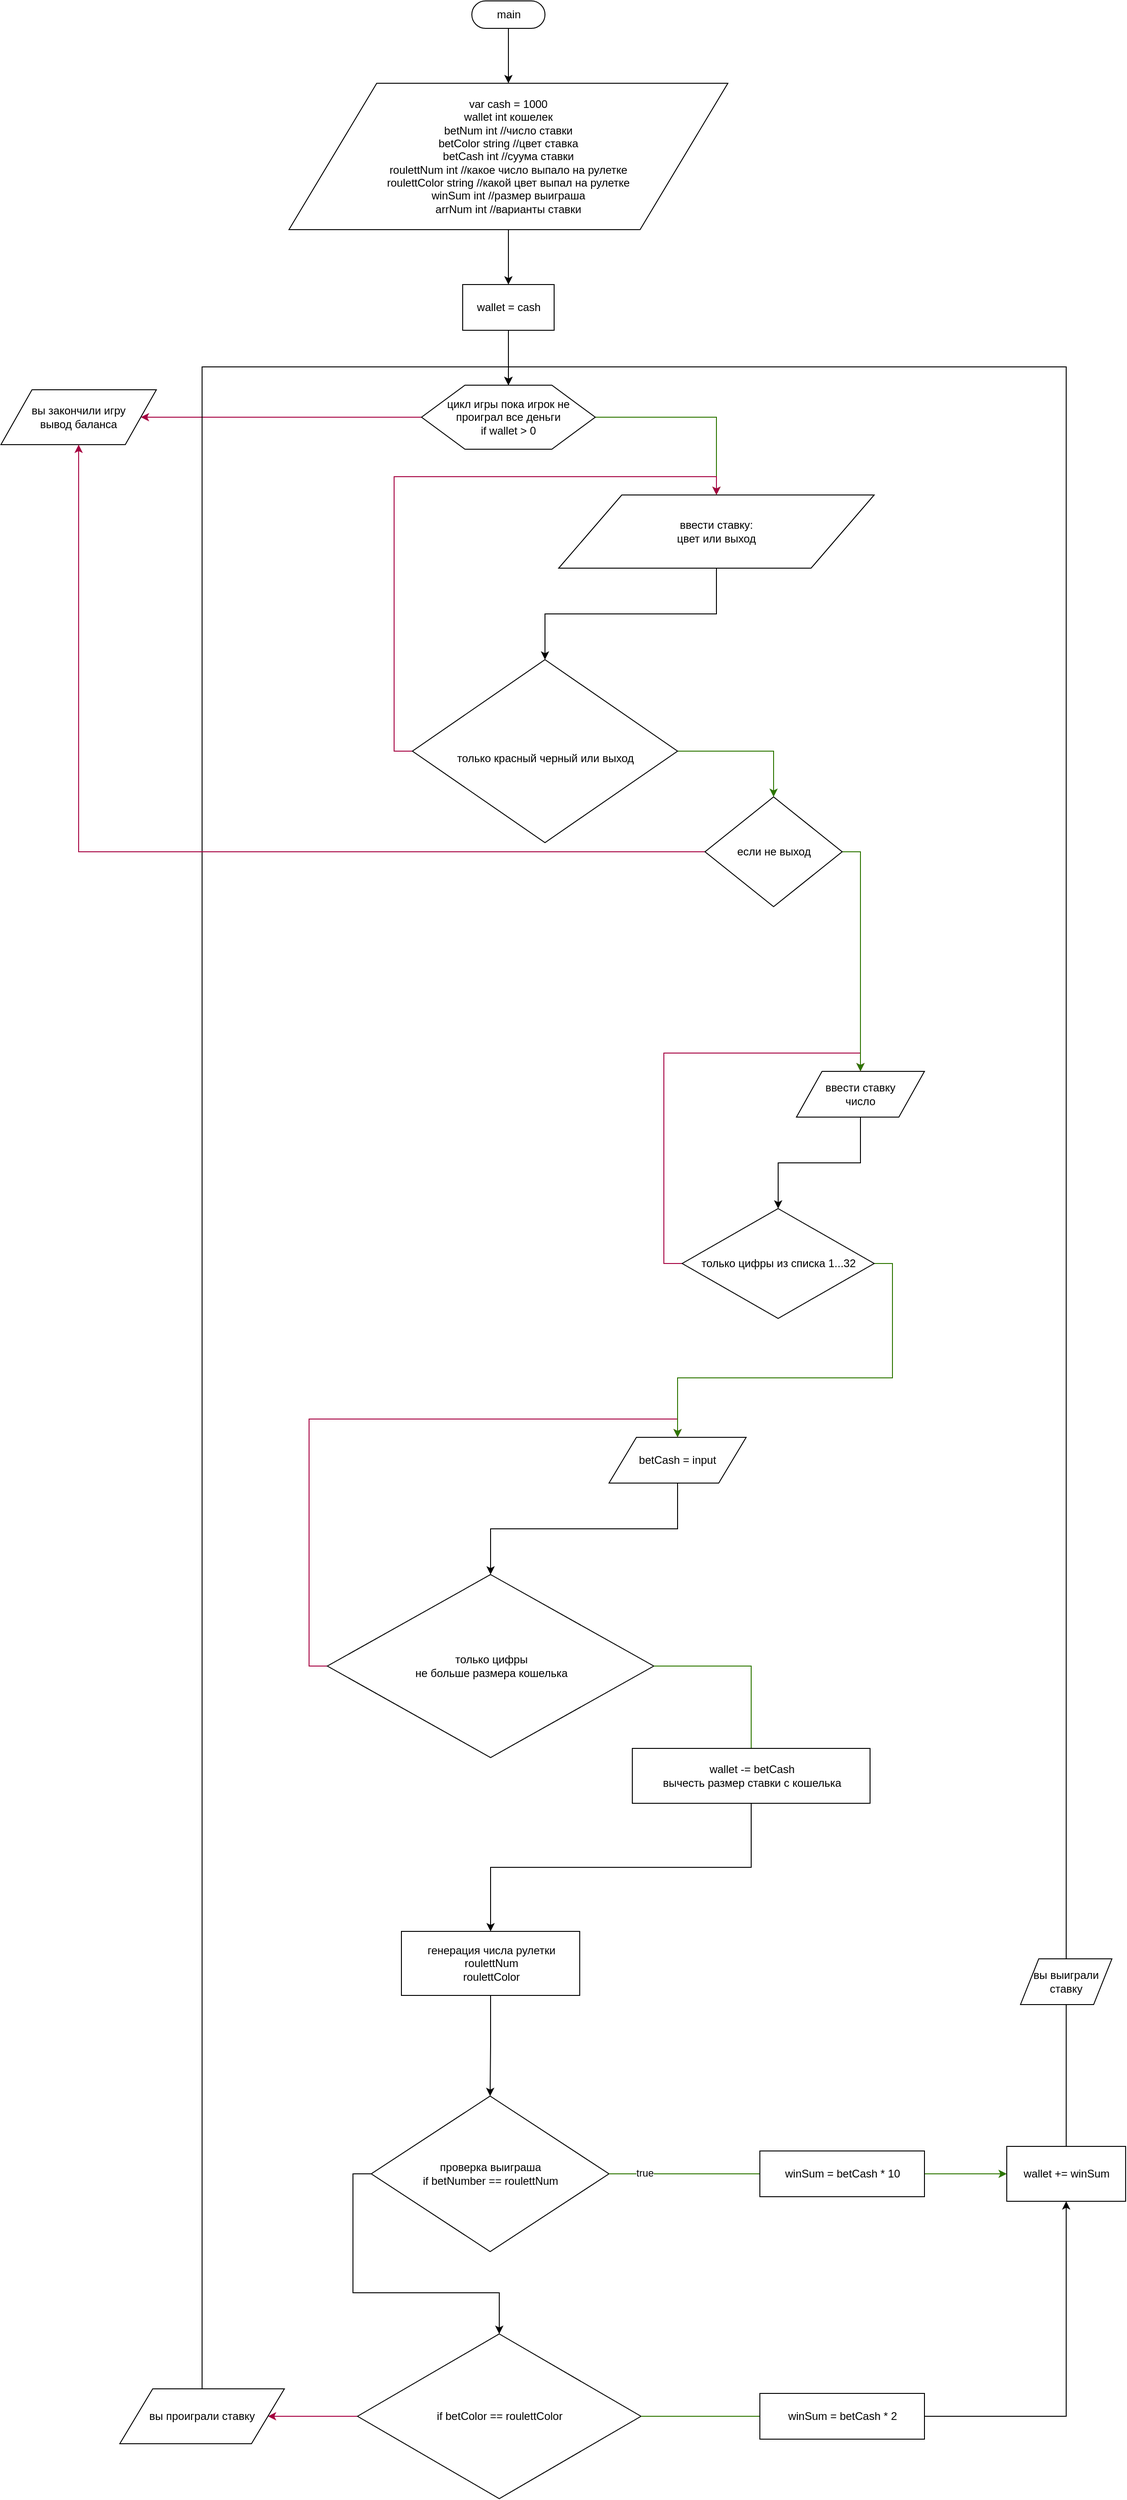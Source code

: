 <mxfile version="20.8.10" type="device"><diagram name="Page-1" id="0h6jYH82wVKWRzQjVowO"><mxGraphModel dx="3536" dy="3137" grid="1" gridSize="10" guides="1" tooltips="1" connect="1" arrows="1" fold="1" page="1" pageScale="1" pageWidth="850" pageHeight="1100" math="0" shadow="0"><root><mxCell id="0"/><mxCell id="1" parent="0"/><mxCell id="We3P-Pcr-vJu8Dk36fT9-95" style="edgeStyle=orthogonalEdgeStyle;rounded=0;orthogonalLoop=1;jettySize=auto;html=1;exitX=0.5;exitY=0.5;exitDx=0;exitDy=15;exitPerimeter=0;entryX=0.5;entryY=0;entryDx=0;entryDy=0;fontFamily=Helvetica;fontSize=12;fontColor=none;" edge="1" parent="1" source="We3P-Pcr-vJu8Dk36fT9-18" target="We3P-Pcr-vJu8Dk36fT9-32"><mxGeometry relative="1" as="geometry"/></mxCell><mxCell id="We3P-Pcr-vJu8Dk36fT9-18" value="main" style="html=1;dashed=0;whitespace=wrap;shape=mxgraph.dfd.start" vertex="1" parent="1"><mxGeometry x="365" y="-700" width="80" height="30" as="geometry"/></mxCell><mxCell id="We3P-Pcr-vJu8Dk36fT9-94" style="edgeStyle=orthogonalEdgeStyle;rounded=0;orthogonalLoop=1;jettySize=auto;html=1;exitX=0.5;exitY=1;exitDx=0;exitDy=0;entryX=0.5;entryY=0;entryDx=0;entryDy=0;fontFamily=Helvetica;fontSize=12;fontColor=none;" edge="1" parent="1" source="We3P-Pcr-vJu8Dk36fT9-32" target="We3P-Pcr-vJu8Dk36fT9-35"><mxGeometry relative="1" as="geometry"/></mxCell><mxCell id="We3P-Pcr-vJu8Dk36fT9-32" value="var cash = 1000&lt;br&gt;wallet int кошелек&lt;br&gt;betNum int //число ставки&lt;br&gt;betColor string //цвет ставка&lt;br&gt;betCash int //суума ставки&lt;br&gt;roulettNum int //какое число выпало на рулетке&lt;br&gt;roulettColor string //какой цвет выпал на рулетке&lt;br&gt;winSum int //размер выиграша&lt;br&gt;arrNum int //варианты ставки" style="shape=parallelogram;perimeter=parallelogramPerimeter;whiteSpace=wrap;html=1;dashed=0;" vertex="1" parent="1"><mxGeometry x="165" y="-610" width="480" height="160" as="geometry"/></mxCell><mxCell id="We3P-Pcr-vJu8Dk36fT9-97" style="edgeStyle=orthogonalEdgeStyle;rounded=0;orthogonalLoop=1;jettySize=auto;html=1;exitX=0.5;exitY=1;exitDx=0;exitDy=0;entryX=0.5;entryY=0;entryDx=0;entryDy=0;fontFamily=Helvetica;fontSize=12;fontColor=none;" edge="1" parent="1" source="We3P-Pcr-vJu8Dk36fT9-34" target="We3P-Pcr-vJu8Dk36fT9-54"><mxGeometry relative="1" as="geometry"><mxPoint x="475" y="10" as="targetPoint"/></mxGeometry></mxCell><mxCell id="We3P-Pcr-vJu8Dk36fT9-34" value="ввести ставку:&lt;br&gt;цвет или выход" style="shape=parallelogram;perimeter=parallelogramPerimeter;whiteSpace=wrap;html=1;dashed=0;" vertex="1" parent="1"><mxGeometry x="460" y="-160" width="345" height="80" as="geometry"/></mxCell><mxCell id="We3P-Pcr-vJu8Dk36fT9-62" style="edgeStyle=orthogonalEdgeStyle;rounded=0;orthogonalLoop=1;jettySize=auto;html=1;exitX=0.5;exitY=1;exitDx=0;exitDy=0;entryX=0.5;entryY=0;entryDx=0;entryDy=0;" edge="1" parent="1" source="We3P-Pcr-vJu8Dk36fT9-35" target="We3P-Pcr-vJu8Dk36fT9-43"><mxGeometry relative="1" as="geometry"/></mxCell><mxCell id="We3P-Pcr-vJu8Dk36fT9-35" value="wallet = cash" style="html=1;dashed=0;whitespace=wrap;" vertex="1" parent="1"><mxGeometry x="355" y="-390" width="100" height="50" as="geometry"/></mxCell><mxCell id="We3P-Pcr-vJu8Dk36fT9-75" style="edgeStyle=orthogonalEdgeStyle;rounded=0;orthogonalLoop=1;jettySize=auto;html=1;exitX=0.5;exitY=1;exitDx=0;exitDy=0;entryX=0.5;entryY=0;entryDx=0;entryDy=0;" edge="1" parent="1" source="We3P-Pcr-vJu8Dk36fT9-37" target="We3P-Pcr-vJu8Dk36fT9-73"><mxGeometry relative="1" as="geometry"/></mxCell><mxCell id="We3P-Pcr-vJu8Dk36fT9-37" value="betCash = input" style="shape=parallelogram;perimeter=parallelogramPerimeter;whiteSpace=wrap;html=1;dashed=0;" vertex="1" parent="1"><mxGeometry x="515" y="870" width="150" height="50" as="geometry"/></mxCell><mxCell id="We3P-Pcr-vJu8Dk36fT9-77" style="edgeStyle=orthogonalEdgeStyle;rounded=0;orthogonalLoop=1;jettySize=auto;html=1;exitX=0.5;exitY=1;exitDx=0;exitDy=0;entryX=0.5;entryY=0;entryDx=0;entryDy=0;" edge="1" parent="1" source="We3P-Pcr-vJu8Dk36fT9-38" target="We3P-Pcr-vJu8Dk36fT9-39"><mxGeometry relative="1" as="geometry"/></mxCell><mxCell id="We3P-Pcr-vJu8Dk36fT9-38" value="генерация числа рулетки&lt;br&gt;roulettNum&lt;br&gt;roulettColor" style="html=1;dashed=0;whitespace=wrap;" vertex="1" parent="1"><mxGeometry x="288" y="1410" width="195" height="70" as="geometry"/></mxCell><mxCell id="We3P-Pcr-vJu8Dk36fT9-41" style="edgeStyle=orthogonalEdgeStyle;rounded=0;orthogonalLoop=1;jettySize=auto;html=1;exitX=1;exitY=0.5;exitDx=0;exitDy=0;entryX=0;entryY=0.5;entryDx=0;entryDy=0;fillColor=#60a917;strokeColor=#2D7600;startArrow=none;" edge="1" parent="1" source="We3P-Pcr-vJu8Dk36fT9-80" target="We3P-Pcr-vJu8Dk36fT9-40"><mxGeometry relative="1" as="geometry"/></mxCell><mxCell id="We3P-Pcr-vJu8Dk36fT9-84" style="edgeStyle=orthogonalEdgeStyle;rounded=0;orthogonalLoop=1;jettySize=auto;html=1;exitX=0;exitY=0.5;exitDx=0;exitDy=0;entryX=0.5;entryY=0;entryDx=0;entryDy=0;" edge="1" parent="1" source="We3P-Pcr-vJu8Dk36fT9-39" target="We3P-Pcr-vJu8Dk36fT9-83"><mxGeometry relative="1" as="geometry"><mxPoint x="385.5" y="1850" as="targetPoint"/></mxGeometry></mxCell><mxCell id="We3P-Pcr-vJu8Dk36fT9-39" value="проверка выиграша&lt;br&gt;if betNumber == roulettNum" style="shape=rhombus;html=1;dashed=0;whitespace=wrap;perimeter=rhombusPerimeter;" vertex="1" parent="1"><mxGeometry x="255" y="1590" width="260" height="170" as="geometry"/></mxCell><mxCell id="We3P-Pcr-vJu8Dk36fT9-44" style="edgeStyle=orthogonalEdgeStyle;rounded=0;orthogonalLoop=1;jettySize=auto;html=1;exitX=0.5;exitY=0;exitDx=0;exitDy=0;entryX=0.5;entryY=0;entryDx=0;entryDy=0;startArrow=none;" edge="1" parent="1" source="We3P-Pcr-vJu8Dk36fT9-111" target="We3P-Pcr-vJu8Dk36fT9-43"><mxGeometry relative="1" as="geometry"/></mxCell><mxCell id="We3P-Pcr-vJu8Dk36fT9-40" value="wallet += winSum" style="html=1;dashed=0;whitespace=wrap;" vertex="1" parent="1"><mxGeometry x="950" y="1645" width="130" height="60" as="geometry"/></mxCell><mxCell id="We3P-Pcr-vJu8Dk36fT9-64" style="edgeStyle=orthogonalEdgeStyle;rounded=0;orthogonalLoop=1;jettySize=auto;html=1;exitX=1;exitY=0.5;exitDx=0;exitDy=0;entryX=0.5;entryY=0;entryDx=0;entryDy=0;fillColor=#60a917;strokeColor=#2D7600;" edge="1" parent="1" source="We3P-Pcr-vJu8Dk36fT9-43" target="We3P-Pcr-vJu8Dk36fT9-34"><mxGeometry relative="1" as="geometry"/></mxCell><mxCell id="We3P-Pcr-vJu8Dk36fT9-89" style="edgeStyle=orthogonalEdgeStyle;rounded=0;orthogonalLoop=1;jettySize=auto;html=1;exitX=0;exitY=0.5;exitDx=0;exitDy=0;entryX=1;entryY=0.5;entryDx=0;entryDy=0;fontFamily=Helvetica;fontSize=12;fontColor=none;fillColor=#d80073;strokeColor=#A50040;" edge="1" parent="1" source="We3P-Pcr-vJu8Dk36fT9-43" target="We3P-Pcr-vJu8Dk36fT9-88"><mxGeometry relative="1" as="geometry"/></mxCell><mxCell id="We3P-Pcr-vJu8Dk36fT9-43" value="цикл игры пока игрок не проиграл все деньги&lt;br&gt;if wallet &amp;gt; 0" style="shape=hexagon;perimeter=hexagonPerimeter2;whiteSpace=wrap;html=1;size=0.25" vertex="1" parent="1"><mxGeometry x="310" y="-280" width="190" height="70" as="geometry"/></mxCell><mxCell id="We3P-Pcr-vJu8Dk36fT9-72" style="edgeStyle=orthogonalEdgeStyle;rounded=0;orthogonalLoop=1;jettySize=auto;html=1;exitX=0;exitY=0.5;exitDx=0;exitDy=0;entryX=0.5;entryY=0;entryDx=0;entryDy=0;fillColor=#d80073;strokeColor=#A50040;" edge="1" parent="1" source="We3P-Pcr-vJu8Dk36fT9-54" target="We3P-Pcr-vJu8Dk36fT9-34"><mxGeometry relative="1" as="geometry"/></mxCell><mxCell id="We3P-Pcr-vJu8Dk36fT9-90" style="edgeStyle=orthogonalEdgeStyle;rounded=0;orthogonalLoop=1;jettySize=auto;html=1;exitX=1;exitY=0.5;exitDx=0;exitDy=0;entryX=0.5;entryY=0;entryDx=0;entryDy=0;fontFamily=Helvetica;fontSize=12;fontColor=none;fillColor=#60a917;strokeColor=#2D7600;" edge="1" parent="1" source="We3P-Pcr-vJu8Dk36fT9-54" target="We3P-Pcr-vJu8Dk36fT9-108"><mxGeometry relative="1" as="geometry"/></mxCell><mxCell id="We3P-Pcr-vJu8Dk36fT9-54" value="&lt;br&gt;только красный черный или выход" style="shape=rhombus;html=1;dashed=0;whitespace=wrap;perimeter=rhombusPerimeter;fillStyle=auto;" vertex="1" parent="1"><mxGeometry x="300" y="20" width="290" height="200" as="geometry"/></mxCell><mxCell id="We3P-Pcr-vJu8Dk36fT9-74" style="edgeStyle=orthogonalEdgeStyle;rounded=0;orthogonalLoop=1;jettySize=auto;html=1;exitX=0;exitY=0.5;exitDx=0;exitDy=0;entryX=0.5;entryY=0;entryDx=0;entryDy=0;fillColor=#d80073;strokeColor=#A50040;" edge="1" parent="1" source="We3P-Pcr-vJu8Dk36fT9-73" target="We3P-Pcr-vJu8Dk36fT9-37"><mxGeometry relative="1" as="geometry"/></mxCell><mxCell id="We3P-Pcr-vJu8Dk36fT9-76" style="edgeStyle=orthogonalEdgeStyle;rounded=0;orthogonalLoop=1;jettySize=auto;html=1;exitX=0.5;exitY=1;exitDx=0;exitDy=0;entryX=0.5;entryY=0;entryDx=0;entryDy=0;startArrow=none;" edge="1" parent="1" source="We3P-Pcr-vJu8Dk36fT9-78" target="We3P-Pcr-vJu8Dk36fT9-38"><mxGeometry relative="1" as="geometry"/></mxCell><mxCell id="We3P-Pcr-vJu8Dk36fT9-73" value="только цифры&lt;br&gt;не больше размера кошелька" style="shape=rhombus;html=1;dashed=0;whitespace=wrap;perimeter=rhombusPerimeter;fillStyle=auto;" vertex="1" parent="1"><mxGeometry x="207" y="1020" width="357" height="200" as="geometry"/></mxCell><mxCell id="We3P-Pcr-vJu8Dk36fT9-79" value="" style="edgeStyle=orthogonalEdgeStyle;rounded=0;orthogonalLoop=1;jettySize=auto;html=1;exitX=1;exitY=0.5;exitDx=0;exitDy=0;entryX=0.5;entryY=0;entryDx=0;entryDy=0;endArrow=none;fillColor=#60a917;strokeColor=#2D7600;" edge="1" parent="1" source="We3P-Pcr-vJu8Dk36fT9-73" target="We3P-Pcr-vJu8Dk36fT9-78"><mxGeometry relative="1" as="geometry"><mxPoint x="695" y="1340" as="sourcePoint"/><mxPoint x="516.5" y="1700" as="targetPoint"/></mxGeometry></mxCell><mxCell id="We3P-Pcr-vJu8Dk36fT9-78" value="wallet -= betCash&lt;br&gt;вычесть размер ставки с кошелька" style="html=1;dashed=0;whitespace=wrap;fillStyle=auto;" vertex="1" parent="1"><mxGeometry x="540.5" y="1210" width="260" height="60" as="geometry"/></mxCell><mxCell id="We3P-Pcr-vJu8Dk36fT9-81" value="" style="edgeStyle=orthogonalEdgeStyle;rounded=0;orthogonalLoop=1;jettySize=auto;html=1;exitX=1;exitY=0.5;exitDx=0;exitDy=0;entryX=0;entryY=0.5;entryDx=0;entryDy=0;fillColor=#60a917;strokeColor=#2D7600;endArrow=none;" edge="1" parent="1" source="We3P-Pcr-vJu8Dk36fT9-39" target="We3P-Pcr-vJu8Dk36fT9-80"><mxGeometry relative="1" as="geometry"><mxPoint x="652.5" y="1915" as="sourcePoint"/><mxPoint x="1290" y="1915" as="targetPoint"/></mxGeometry></mxCell><mxCell id="We3P-Pcr-vJu8Dk36fT9-82" value="true" style="edgeLabel;html=1;align=center;verticalAlign=middle;resizable=0;points=[];" vertex="1" connectable="0" parent="We3P-Pcr-vJu8Dk36fT9-81"><mxGeometry x="-0.535" y="1" relative="1" as="geometry"><mxPoint as="offset"/></mxGeometry></mxCell><mxCell id="We3P-Pcr-vJu8Dk36fT9-80" value="winSum = betCash * 10" style="html=1;dashed=0;whitespace=wrap;fillStyle=auto;" vertex="1" parent="1"><mxGeometry x="680" y="1650" width="180" height="50" as="geometry"/></mxCell><mxCell id="We3P-Pcr-vJu8Dk36fT9-85" style="edgeStyle=orthogonalEdgeStyle;rounded=0;orthogonalLoop=1;jettySize=auto;html=1;exitX=1;exitY=0.5;exitDx=0;exitDy=0;entryX=0.5;entryY=1;entryDx=0;entryDy=0;startArrow=none;" edge="1" parent="1" source="We3P-Pcr-vJu8Dk36fT9-86" target="We3P-Pcr-vJu8Dk36fT9-40"><mxGeometry relative="1" as="geometry"/></mxCell><mxCell id="We3P-Pcr-vJu8Dk36fT9-92" style="edgeStyle=orthogonalEdgeStyle;rounded=0;orthogonalLoop=1;jettySize=auto;html=1;exitX=0;exitY=0.5;exitDx=0;exitDy=0;entryX=1;entryY=0.5;entryDx=0;entryDy=0;fontFamily=Helvetica;fontSize=12;fontColor=none;fillColor=#d80073;strokeColor=#A50040;" edge="1" parent="1" source="We3P-Pcr-vJu8Dk36fT9-83" target="We3P-Pcr-vJu8Dk36fT9-91"><mxGeometry relative="1" as="geometry"><mxPoint x="230.5" y="1940" as="sourcePoint"/></mxGeometry></mxCell><mxCell id="We3P-Pcr-vJu8Dk36fT9-83" value="if betColor == roulettColor" style="shape=rhombus;html=1;dashed=0;whitespace=wrap;perimeter=rhombusPerimeter;fillStyle=auto;" vertex="1" parent="1"><mxGeometry x="240" y="1850" width="310" height="180" as="geometry"/></mxCell><mxCell id="We3P-Pcr-vJu8Dk36fT9-87" value="" style="edgeStyle=orthogonalEdgeStyle;rounded=0;orthogonalLoop=1;jettySize=auto;html=1;exitX=1;exitY=0.5;exitDx=0;exitDy=0;entryX=0;entryY=0.5;entryDx=0;entryDy=0;endArrow=none;fillColor=#60a917;strokeColor=#2D7600;" edge="1" parent="1" source="We3P-Pcr-vJu8Dk36fT9-83" target="We3P-Pcr-vJu8Dk36fT9-86"><mxGeometry relative="1" as="geometry"><mxPoint x="540.5" y="1940" as="sourcePoint"/><mxPoint x="1355" y="1855" as="targetPoint"/></mxGeometry></mxCell><mxCell id="We3P-Pcr-vJu8Dk36fT9-86" value="winSum = betCash * 2" style="html=1;dashed=0;whitespace=wrap;fillStyle=auto;" vertex="1" parent="1"><mxGeometry x="680" y="1915" width="180" height="50" as="geometry"/></mxCell><mxCell id="We3P-Pcr-vJu8Dk36fT9-88" value="вы закончили игру&lt;br&gt;вывод баланса" style="shape=parallelogram;perimeter=parallelogramPerimeter;whiteSpace=wrap;html=1;dashed=0;fillStyle=auto;strokeColor=default;fontFamily=Helvetica;fontSize=12;fontColor=none;fillColor=default;" vertex="1" parent="1"><mxGeometry x="-150" y="-275" width="170" height="60" as="geometry"/></mxCell><mxCell id="We3P-Pcr-vJu8Dk36fT9-93" style="edgeStyle=orthogonalEdgeStyle;rounded=0;orthogonalLoop=1;jettySize=auto;html=1;exitX=0.5;exitY=0;exitDx=0;exitDy=0;entryX=0.5;entryY=0;entryDx=0;entryDy=0;fontFamily=Helvetica;fontSize=12;fontColor=none;" edge="1" parent="1" source="We3P-Pcr-vJu8Dk36fT9-91" target="We3P-Pcr-vJu8Dk36fT9-43"><mxGeometry relative="1" as="geometry"/></mxCell><mxCell id="We3P-Pcr-vJu8Dk36fT9-91" value="вы проиграли ставку" style="shape=parallelogram;perimeter=parallelogramPerimeter;whiteSpace=wrap;html=1;dashed=0;fillStyle=auto;strokeColor=default;fontFamily=Helvetica;fontSize=12;fontColor=none;fillColor=default;" vertex="1" parent="1"><mxGeometry x="-20" y="1910" width="180" height="60" as="geometry"/></mxCell><mxCell id="We3P-Pcr-vJu8Dk36fT9-100" style="edgeStyle=orthogonalEdgeStyle;rounded=0;orthogonalLoop=1;jettySize=auto;html=1;exitX=0;exitY=0.5;exitDx=0;exitDy=0;entryX=0.5;entryY=1;entryDx=0;entryDy=0;fontFamily=Helvetica;fontSize=12;fontColor=none;fillColor=#d80073;strokeColor=#A50040;" edge="1" parent="1" source="We3P-Pcr-vJu8Dk36fT9-108" target="We3P-Pcr-vJu8Dk36fT9-88"><mxGeometry relative="1" as="geometry"><mxPoint x="365" y="90" as="sourcePoint"/></mxGeometry></mxCell><mxCell id="We3P-Pcr-vJu8Dk36fT9-105" style="edgeStyle=orthogonalEdgeStyle;rounded=0;orthogonalLoop=1;jettySize=auto;html=1;exitX=0.5;exitY=1;exitDx=0;exitDy=0;entryX=0.5;entryY=0;entryDx=0;entryDy=0;fontFamily=Helvetica;fontSize=12;fontColor=none;" edge="1" parent="1" source="We3P-Pcr-vJu8Dk36fT9-101" target="We3P-Pcr-vJu8Dk36fT9-104"><mxGeometry relative="1" as="geometry"/></mxCell><mxCell id="We3P-Pcr-vJu8Dk36fT9-101" value="ввести ставку&lt;br&gt;число" style="shape=parallelogram;perimeter=parallelogramPerimeter;whiteSpace=wrap;html=1;dashed=0;fillStyle=auto;strokeColor=default;fontFamily=Helvetica;fontSize=12;fontColor=none;fillColor=default;" vertex="1" parent="1"><mxGeometry x="720" y="470" width="140" height="50" as="geometry"/></mxCell><mxCell id="We3P-Pcr-vJu8Dk36fT9-106" style="edgeStyle=orthogonalEdgeStyle;rounded=0;orthogonalLoop=1;jettySize=auto;html=1;exitX=1;exitY=0.5;exitDx=0;exitDy=0;entryX=0.5;entryY=0;entryDx=0;entryDy=0;fontFamily=Helvetica;fontSize=12;fontColor=none;fillColor=#60a917;strokeColor=#2D7600;" edge="1" parent="1" source="We3P-Pcr-vJu8Dk36fT9-104" target="We3P-Pcr-vJu8Dk36fT9-37"><mxGeometry relative="1" as="geometry"/></mxCell><mxCell id="We3P-Pcr-vJu8Dk36fT9-107" style="edgeStyle=orthogonalEdgeStyle;rounded=0;orthogonalLoop=1;jettySize=auto;html=1;exitX=0;exitY=0.5;exitDx=0;exitDy=0;entryX=0.5;entryY=0;entryDx=0;entryDy=0;fontFamily=Helvetica;fontSize=12;fontColor=none;fillColor=#d80073;strokeColor=#A50040;" edge="1" parent="1" source="We3P-Pcr-vJu8Dk36fT9-104" target="We3P-Pcr-vJu8Dk36fT9-101"><mxGeometry relative="1" as="geometry"/></mxCell><mxCell id="We3P-Pcr-vJu8Dk36fT9-104" value="только цифры из списка 1...32" style="shape=rhombus;html=1;dashed=0;whitespace=wrap;perimeter=rhombusPerimeter;fillStyle=auto;strokeColor=default;fontFamily=Helvetica;fontSize=12;fontColor=none;fillColor=default;" vertex="1" parent="1"><mxGeometry x="595" y="620" width="210" height="120" as="geometry"/></mxCell><mxCell id="We3P-Pcr-vJu8Dk36fT9-109" style="edgeStyle=orthogonalEdgeStyle;rounded=0;orthogonalLoop=1;jettySize=auto;html=1;exitX=1;exitY=0.5;exitDx=0;exitDy=0;entryX=0.5;entryY=0;entryDx=0;entryDy=0;fontFamily=Helvetica;fontSize=12;fontColor=none;fillColor=#60a917;strokeColor=#2D7600;" edge="1" parent="1" source="We3P-Pcr-vJu8Dk36fT9-108" target="We3P-Pcr-vJu8Dk36fT9-101"><mxGeometry relative="1" as="geometry"/></mxCell><mxCell id="We3P-Pcr-vJu8Dk36fT9-108" value="если не выход" style="shape=rhombus;html=1;dashed=0;whitespace=wrap;perimeter=rhombusPerimeter;fillStyle=auto;strokeColor=default;fontFamily=Helvetica;fontSize=12;fontColor=none;fillColor=default;" vertex="1" parent="1"><mxGeometry x="620" y="170" width="150" height="120" as="geometry"/></mxCell><mxCell id="We3P-Pcr-vJu8Dk36fT9-114" value="" style="edgeStyle=orthogonalEdgeStyle;rounded=0;orthogonalLoop=1;jettySize=auto;html=1;exitX=0.5;exitY=0;exitDx=0;exitDy=0;entryX=0.5;entryY=1;entryDx=0;entryDy=0;endArrow=none;" edge="1" parent="1" source="We3P-Pcr-vJu8Dk36fT9-40" target="We3P-Pcr-vJu8Dk36fT9-111"><mxGeometry relative="1" as="geometry"><mxPoint x="1015" y="1645" as="sourcePoint"/><mxPoint x="405" y="-280" as="targetPoint"/></mxGeometry></mxCell><mxCell id="We3P-Pcr-vJu8Dk36fT9-111" value="вы выиграли ставку" style="shape=parallelogram;perimeter=parallelogramPerimeter;whiteSpace=wrap;html=1;dashed=0;fillStyle=auto;strokeColor=default;fontFamily=Helvetica;fontSize=12;fontColor=none;fillColor=default;" vertex="1" parent="1"><mxGeometry x="965" y="1440" width="100" height="50" as="geometry"/></mxCell></root></mxGraphModel></diagram></mxfile>